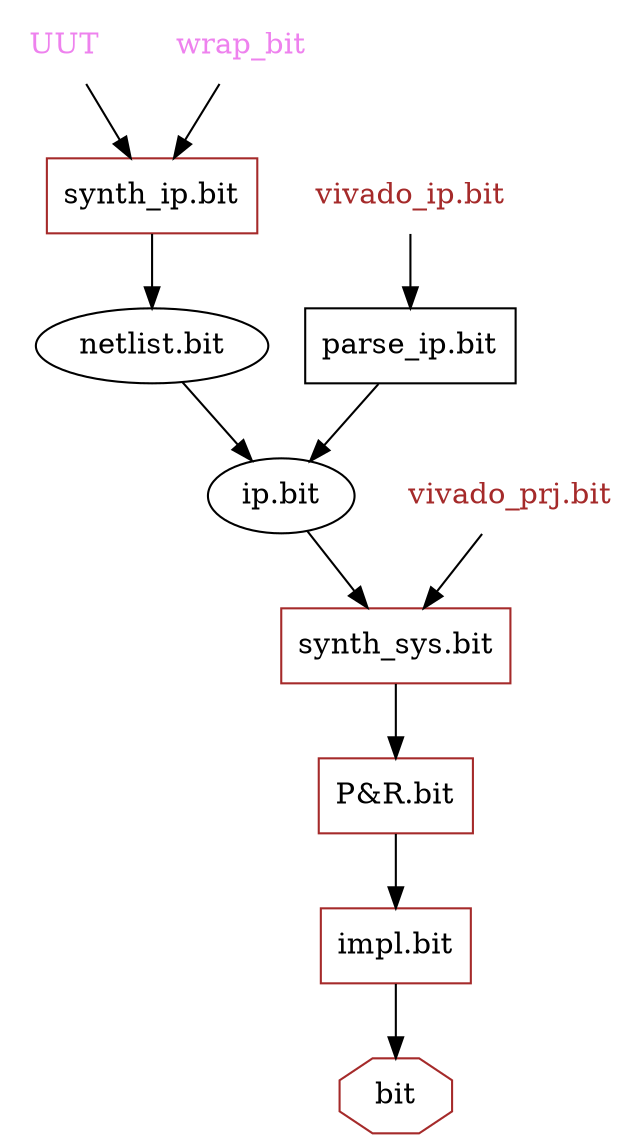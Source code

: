 strict digraph {
// Node definitions.
UUT [
shape=plaintext
fontcolor=violet
];
"synth_ip.bit" [
shape=box
color=brown
];
"vivado_prj.bit" [
fontcolor=brown
shape=plaintext
];
"synth_sys.bit" [
shape=box
color=brown
];
"P&R.bit" [
color=brown
shape=box
];
"impl.bit" [
shape=box
color=brown
];
bit [
shape=octagon
color=brown
];
"vivado_ip.bit" [
shape=plaintext
fontcolor=brown
];
"parse_ip.bit" [shape=box];
"ip.bit";
wrap_bit [
shape=plaintext
fontcolor=violet
];
"netlist.bit";

// Edge definitions.
UUT -> "synth_ip.bit";
"synth_ip.bit" -> "netlist.bit";
"vivado_prj.bit" -> "synth_sys.bit";
"synth_sys.bit" -> "P&R.bit";
"P&R.bit" -> "impl.bit";
"impl.bit" -> bit;
"vivado_ip.bit" -> "parse_ip.bit";
"parse_ip.bit" -> "ip.bit";
"ip.bit" -> "synth_sys.bit";
wrap_bit -> "synth_ip.bit";
"netlist.bit" -> "ip.bit";
}
